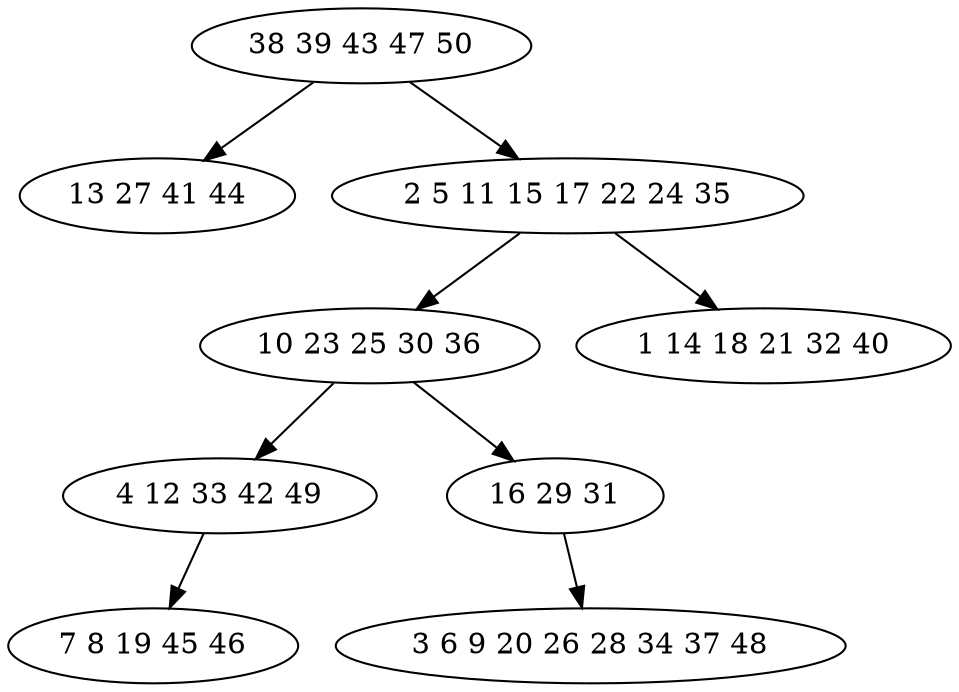 digraph true_tree {
	"0" -> "1"
	"0" -> "2"
	"2" -> "3"
	"3" -> "4"
	"3" -> "5"
	"4" -> "6"
	"5" -> "7"
	"2" -> "8"
	"0" [label="38 39 43 47 50"];
	"1" [label="13 27 41 44"];
	"2" [label="2 5 11 15 17 22 24 35"];
	"3" [label="10 23 25 30 36"];
	"4" [label="4 12 33 42 49"];
	"5" [label="16 29 31"];
	"6" [label="7 8 19 45 46"];
	"7" [label="3 6 9 20 26 28 34 37 48"];
	"8" [label="1 14 18 21 32 40"];
}

